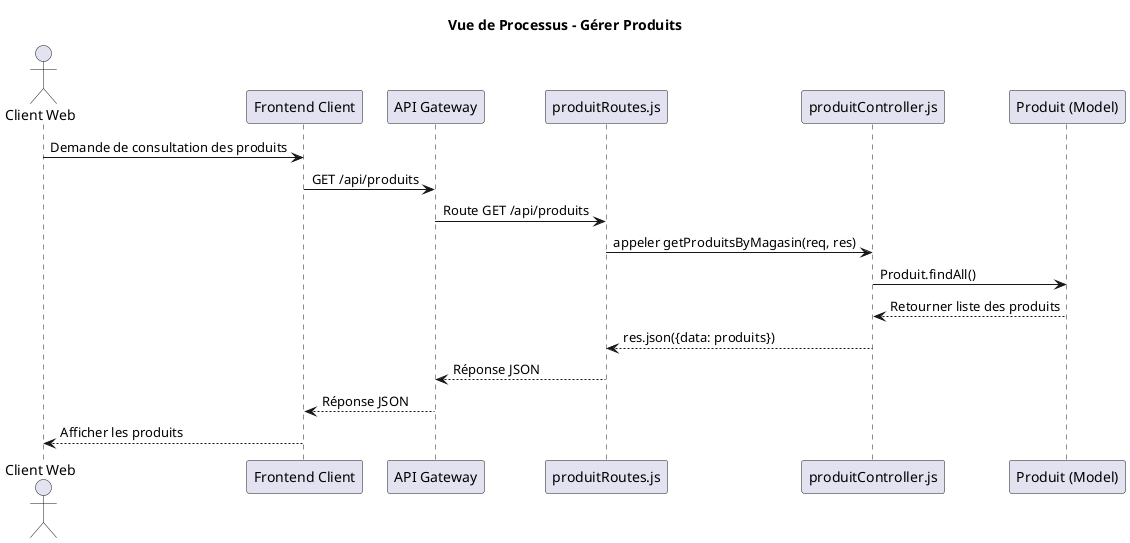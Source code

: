 @startuml vue_processus_gerer_produits

title Vue de Processus - Gérer Produits

actor "Client Web" as CW
participant "Frontend Client" as FE
participant "API Gateway" as AG
participant "produitRoutes.js" as PR
participant "produitController.js" as PC
participant "Produit (Model)" as PM

CW -> FE : Demande de consultation des produits
FE -> AG : GET /api/produits
AG -> PR : Route GET /api/produits
PR -> PC : appeler getProduitsByMagasin(req, res)
PC -> PM : Produit.findAll()
PM --> PC : Retourner liste des produits
PC --> PR : res.json({data: produits})
PR --> AG : Réponse JSON
AG --> FE : Réponse JSON
FE --> CW : Afficher les produits
@enduml 